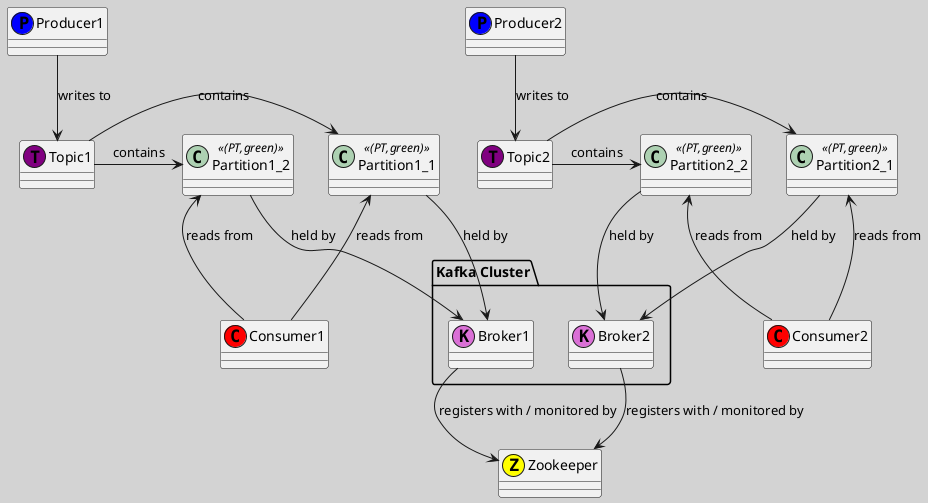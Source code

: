 @startuml
skinparam backgroundColor #D3D3D3

!define KafkaNode(x) class x << (K,orchid) >>
!define ZookeeperNode(x) class x << (Z,yellow) >>
!define ProducerNode(x) class x << (P,blue) >>
!define ConsumerNode(x) class x << (C,red) >>
!define PartitionNode(x) class x << (PT,green) >>

package "Kafka Cluster" {
    KafkaNode(Broker1)
    KafkaNode(Broker2)
}

ZookeeperNode(Zookeeper)
ProducerNode(Producer1)
ProducerNode(Producer2)
ConsumerNode(Consumer1)
ConsumerNode(Consumer2)

class Topic1 << (T,purple) >>
class Topic2 << (T,purple) >>

PartitionNode(Partition1_1)
PartitionNode(Partition1_2)
PartitionNode(Partition2_1)
PartitionNode(Partition2_2)

Producer1 -down-> Topic1 : writes to
Producer2 -down-> Topic2 : writes to

Topic1 -right-> Partition1_1 : contains
Topic1 -right-> Partition1_2 : contains
Topic2 -right-> Partition2_1 : contains
Topic2 -right-> Partition2_2 : contains

Partition1_1 -down-> Broker1 : held by
Partition1_2 -down-> Broker1 : held by
Partition2_1 -down-> Broker2 : held by
Partition2_2 -down-> Broker2 : held by

Broker1 -down-> Zookeeper : registers with / monitored by
Broker2 -down-> Zookeeper : registers with / monitored by

Consumer1 -up-> Partition1_1 : reads from
Consumer1 -up-> Partition1_2 : reads from
Consumer2 -up-> Partition2_1 : reads from
Consumer2 -up-> Partition2_2 : reads from

@enduml
